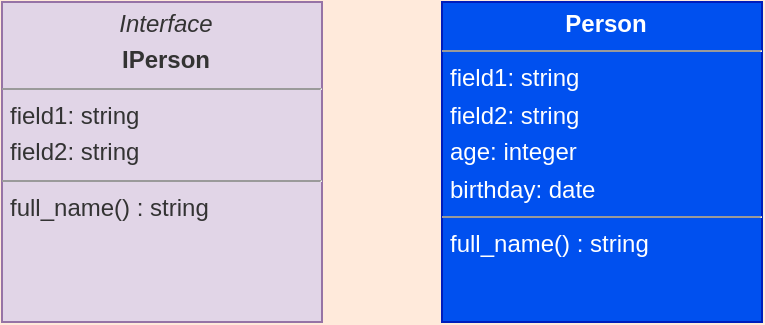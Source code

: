 <mxfile>
  <diagram id="DFA" name="Style-Plain">
    <mxGraphModel dx="0" dy="0" background="#FFEADB" grid="0" gridSize="10" guides="1" tooltips="1" connect="1" arrows="1" fold="1" page="1" pageScale="1" pageWidth="1169" pageHeight="827" math="0" shadow="0">
      <root>
        <mxCell id="page_root_DFA" parent="DFA"/>
        <mxCell id="node_root_DFA" parent="page_root_DFA"/>
        <mxCell id="DFA-2" value="&lt;p style=&quot;margin:0px;margin-left:4px;margin-top:4px;text-align:center&quot;&gt;&lt;i&gt;Interface&lt;/i&gt;&lt;/p&gt;&lt;p style=&quot;margin:0px;margin-left:4px;margin-top:4px;text-align:center&quot;&gt;&lt;b&gt;IPerson&lt;/b&gt;&lt;/p&gt;&lt;hr size=&quot;1&quot;/&gt;&lt;p style=&quot;margin:0px;margin-left:4px;margin-top:4px&quot;&gt;field1: string&lt;/p&gt;&lt;p style=&quot;margin:0px;margin-left:4px;margin-top:4px&quot;&gt;field2: string&lt;/p&gt;&lt;hr size=&quot;1&quot;/&gt;&lt;p style=&quot;margin:0px;margin-left:4px;margin-top:4px&quot;&gt;full_name() : string&lt;/p&gt;" style="whiteSpace=wrap;html=1;rounded=0;fillColor=#e1d5e7;strokeColor=#9673a6;fontColor=#333333;align=left;overflow=fill;fontSize=12;fontFamily=Helvetica" vertex="1" parent="node_root_DFA">
          <mxGeometry x="30" y="30" width="160" height="160" as="geometry"/>
        </mxCell>
        <mxCell id="DFA-3" value="&lt;p style=&quot;margin:0px;margin-left:4px;margin-top:4px;text-align:center&quot;&gt;&lt;b&gt;Person&lt;/b&gt;&lt;/p&gt;&lt;hr size=&quot;1&quot;/&gt;&lt;p style=&quot;margin:0px;margin-left:4px;margin-top:4px&quot;&gt;field1: string&lt;/p&gt;&lt;p style=&quot;margin:0px;margin-left:4px;margin-top:4px&quot;&gt;field2: string&lt;/p&gt;&lt;p style=&quot;margin:0px;margin-left:4px;margin-top:4px&quot;&gt;age: integer&lt;/p&gt;&lt;p style=&quot;margin:0px;margin-left:4px;margin-top:4px&quot;&gt;birthday: date&lt;/p&gt;&lt;hr size=&quot;1&quot;/&gt;&lt;p style=&quot;margin:0px;margin-left:4px;margin-top:4px&quot;&gt;full_name() : string&lt;/p&gt;" style="whiteSpace=wrap;html=1;rounded=0;fillColor=#0050ef;strokeColor=#001DBC;fontColor=#ffffff;align=left;overflow=fill;fontSize=12;fontFamily=Helvetica" vertex="1" parent="node_root_DFA">
          <mxGeometry x="250" y="30" width="160" height="160" as="geometry"/>
        </mxCell>
      </root>
    </mxGraphModel>
  </diagram>
</mxfile>